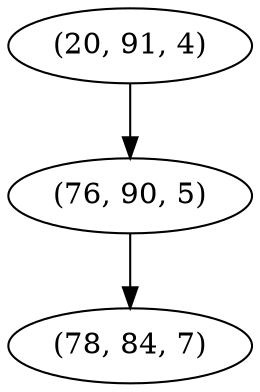 digraph tree {
    "(20, 91, 4)";
    "(76, 90, 5)";
    "(78, 84, 7)";
    "(20, 91, 4)" -> "(76, 90, 5)";
    "(76, 90, 5)" -> "(78, 84, 7)";
}
